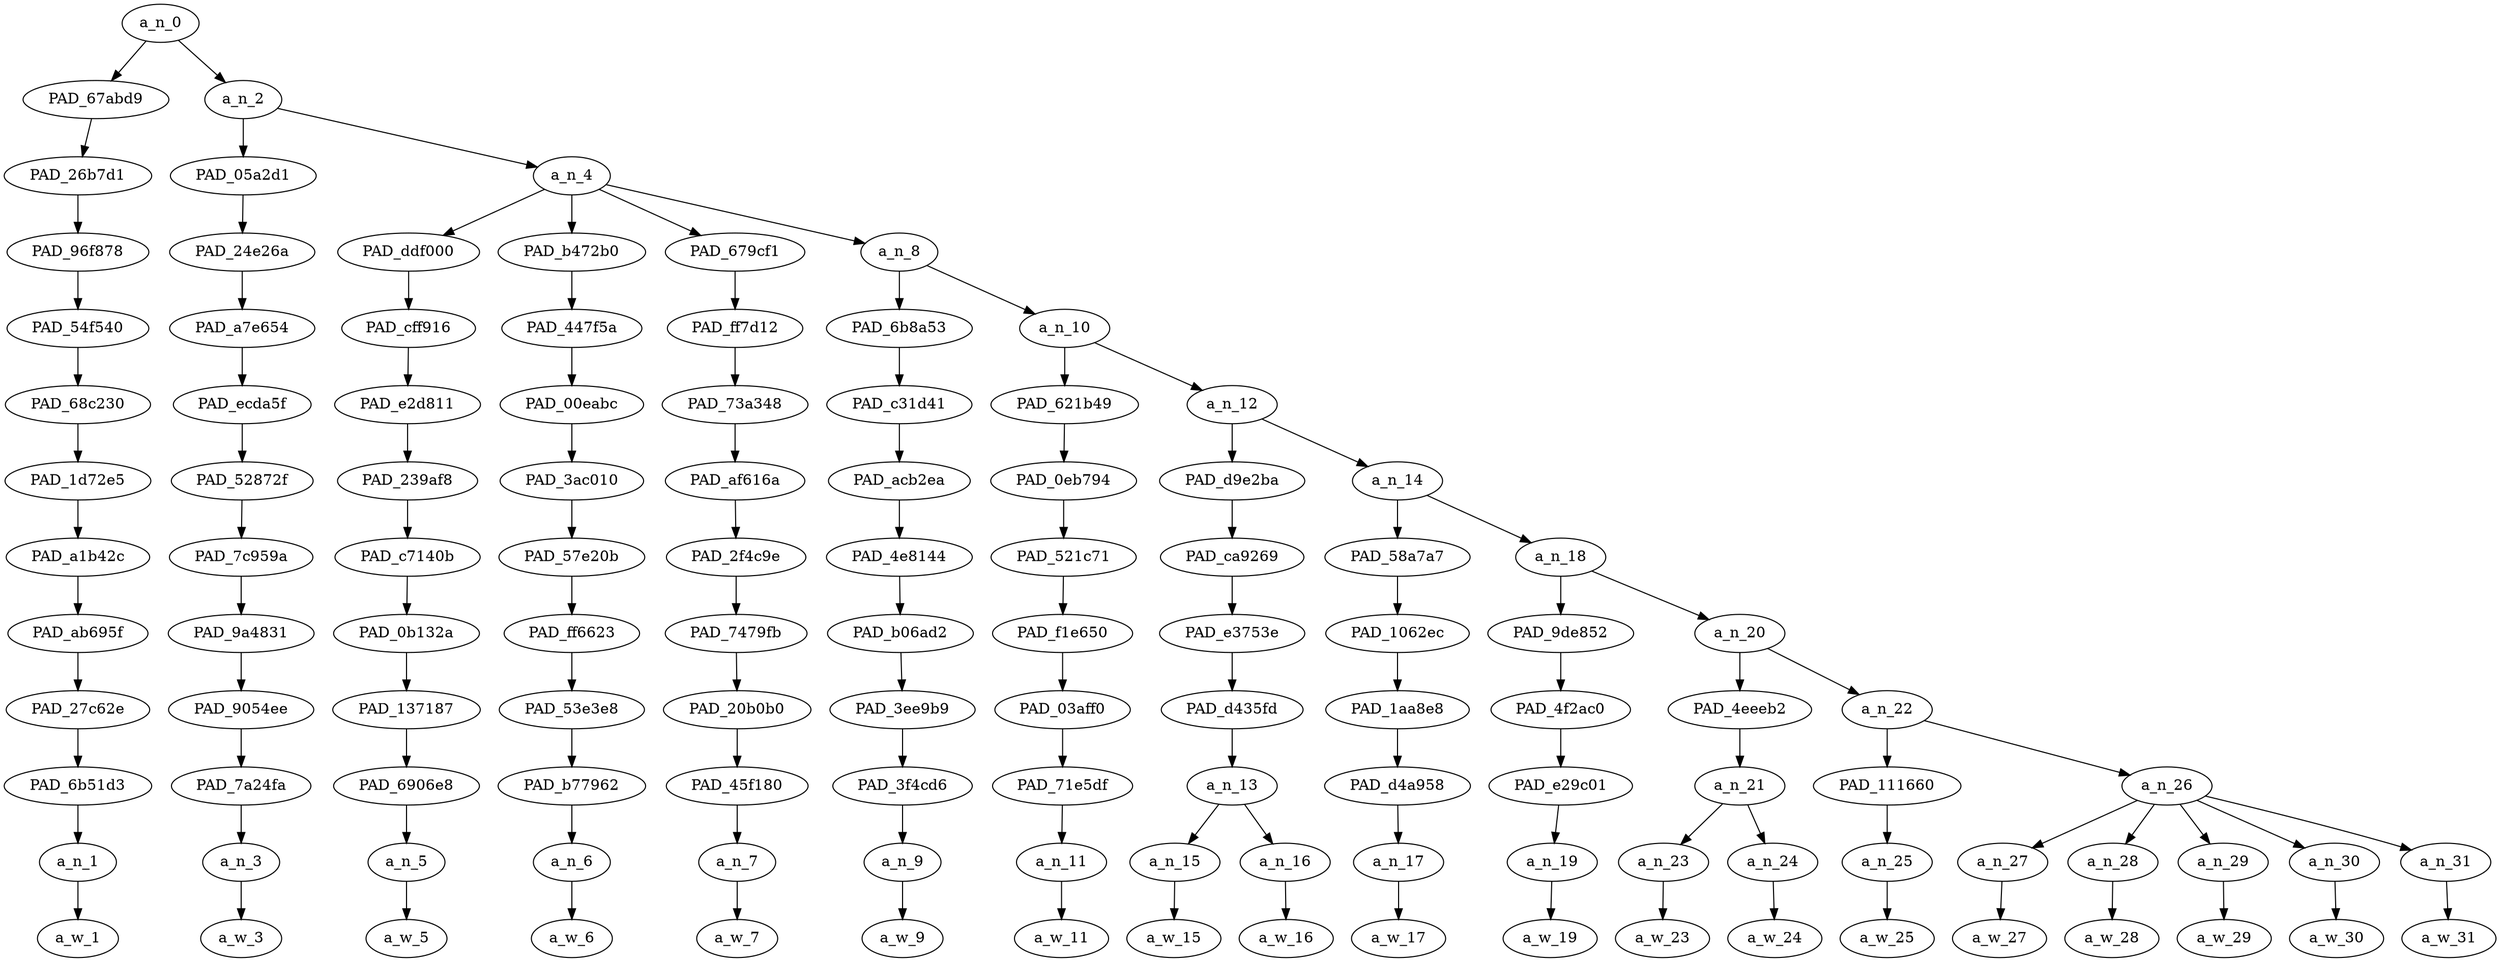 strict digraph "" {
	a_n_0	[div_dir=-1,
		index=0,
		level=12,
		pos="1.201171875,12!",
		text_span="[0, 1, 2, 3, 4, 5, 6, 7, 8, 9, 10, 11, 12, 13, 14, 15, 16, 17, 18]",
		value=0.99999998];
	PAD_67abd9	[div_dir=-1,
		index=0,
		level=11,
		pos="0.0,11!",
		text_span="[0]",
		value=0.10113336];
	a_n_0 -> PAD_67abd9;
	a_n_2	[div_dir=-1,
		index=1,
		level=11,
		pos="2.40234375,11!",
		text_span="[1, 2, 3, 4, 5, 6, 7, 8, 9, 10, 11, 12, 13, 14, 15, 16, 17, 18]",
		value=0.89865515];
	a_n_0 -> a_n_2;
	PAD_26b7d1	[div_dir=-1,
		index=0,
		level=10,
		pos="0.0,10!",
		text_span="[0]",
		value=0.10113336];
	PAD_67abd9 -> PAD_26b7d1;
	PAD_96f878	[div_dir=-1,
		index=0,
		level=9,
		pos="0.0,9!",
		text_span="[0]",
		value=0.10113336];
	PAD_26b7d1 -> PAD_96f878;
	PAD_54f540	[div_dir=-1,
		index=0,
		level=8,
		pos="0.0,8!",
		text_span="[0]",
		value=0.10113336];
	PAD_96f878 -> PAD_54f540;
	PAD_68c230	[div_dir=-1,
		index=0,
		level=7,
		pos="0.0,7!",
		text_span="[0]",
		value=0.10113336];
	PAD_54f540 -> PAD_68c230;
	PAD_1d72e5	[div_dir=-1,
		index=0,
		level=6,
		pos="0.0,6!",
		text_span="[0]",
		value=0.10113336];
	PAD_68c230 -> PAD_1d72e5;
	PAD_a1b42c	[div_dir=-1,
		index=0,
		level=5,
		pos="0.0,5!",
		text_span="[0]",
		value=0.10113336];
	PAD_1d72e5 -> PAD_a1b42c;
	PAD_ab695f	[div_dir=-1,
		index=0,
		level=4,
		pos="0.0,4!",
		text_span="[0]",
		value=0.10113336];
	PAD_a1b42c -> PAD_ab695f;
	PAD_27c62e	[div_dir=-1,
		index=0,
		level=3,
		pos="0.0,3!",
		text_span="[0]",
		value=0.10113336];
	PAD_ab695f -> PAD_27c62e;
	PAD_6b51d3	[div_dir=-1,
		index=0,
		level=2,
		pos="0.0,2!",
		text_span="[0]",
		value=0.10113336];
	PAD_27c62e -> PAD_6b51d3;
	a_n_1	[div_dir=-1,
		index=0,
		level=1,
		pos="0.0,1!",
		text_span="[0]",
		value=0.10113336];
	PAD_6b51d3 -> a_n_1;
	a_w_1	[div_dir=0,
		index=0,
		level=0,
		pos="0,0!",
		text_span="[0]",
		value=feminists];
	a_n_1 -> a_w_1;
	PAD_05a2d1	[div_dir=-1,
		index=1,
		level=10,
		pos="1.0,10!",
		text_span="[1]",
		value=0.03381928];
	a_n_2 -> PAD_05a2d1;
	a_n_4	[div_dir=-1,
		index=2,
		level=10,
		pos="3.8046875,10!",
		text_span="[2, 3, 4, 5, 6, 7, 8, 9, 10, 11, 12, 13, 14, 15, 16, 17, 18]",
		value=0.86463245];
	a_n_2 -> a_n_4;
	PAD_24e26a	[div_dir=-1,
		index=1,
		level=9,
		pos="1.0,9!",
		text_span="[1]",
		value=0.03381928];
	PAD_05a2d1 -> PAD_24e26a;
	PAD_a7e654	[div_dir=-1,
		index=1,
		level=8,
		pos="1.0,8!",
		text_span="[1]",
		value=0.03381928];
	PAD_24e26a -> PAD_a7e654;
	PAD_ecda5f	[div_dir=-1,
		index=1,
		level=7,
		pos="1.0,7!",
		text_span="[1]",
		value=0.03381928];
	PAD_a7e654 -> PAD_ecda5f;
	PAD_52872f	[div_dir=-1,
		index=1,
		level=6,
		pos="1.0,6!",
		text_span="[1]",
		value=0.03381928];
	PAD_ecda5f -> PAD_52872f;
	PAD_7c959a	[div_dir=-1,
		index=1,
		level=5,
		pos="1.0,5!",
		text_span="[1]",
		value=0.03381928];
	PAD_52872f -> PAD_7c959a;
	PAD_9a4831	[div_dir=-1,
		index=1,
		level=4,
		pos="1.0,4!",
		text_span="[1]",
		value=0.03381928];
	PAD_7c959a -> PAD_9a4831;
	PAD_9054ee	[div_dir=-1,
		index=1,
		level=3,
		pos="1.0,3!",
		text_span="[1]",
		value=0.03381928];
	PAD_9a4831 -> PAD_9054ee;
	PAD_7a24fa	[div_dir=-1,
		index=1,
		level=2,
		pos="1.0,2!",
		text_span="[1]",
		value=0.03381928];
	PAD_9054ee -> PAD_7a24fa;
	a_n_3	[div_dir=-1,
		index=1,
		level=1,
		pos="1.0,1!",
		text_span="[1]",
		value=0.03381928];
	PAD_7a24fa -> a_n_3;
	a_w_3	[div_dir=0,
		index=1,
		level=0,
		pos="1,0!",
		text_span="[1]",
		value=are];
	a_n_3 -> a_w_3;
	PAD_ddf000	[div_dir=-1,
		index=2,
		level=9,
		pos="2.0,9!",
		text_span="[2]",
		value=0.03144215];
	a_n_4 -> PAD_ddf000;
	PAD_b472b0	[div_dir=1,
		index=3,
		level=9,
		pos="3.0,9!",
		text_span="[3]",
		value=0.04727700];
	a_n_4 -> PAD_b472b0;
	PAD_679cf1	[div_dir=-1,
		index=4,
		level=9,
		pos="4.0,9!",
		text_span="[4]",
		value=0.05698845];
	a_n_4 -> PAD_679cf1;
	a_n_8	[div_dir=-1,
		index=5,
		level=9,
		pos="6.21875,9!",
		text_span="[5, 6, 7, 8, 9, 10, 11, 12, 13, 14, 15, 16, 17, 18]",
		value=0.72875037];
	a_n_4 -> a_n_8;
	PAD_cff916	[div_dir=-1,
		index=2,
		level=8,
		pos="2.0,8!",
		text_span="[2]",
		value=0.03144215];
	PAD_ddf000 -> PAD_cff916;
	PAD_e2d811	[div_dir=-1,
		index=2,
		level=7,
		pos="2.0,7!",
		text_span="[2]",
		value=0.03144215];
	PAD_cff916 -> PAD_e2d811;
	PAD_239af8	[div_dir=-1,
		index=2,
		level=6,
		pos="2.0,6!",
		text_span="[2]",
		value=0.03144215];
	PAD_e2d811 -> PAD_239af8;
	PAD_c7140b	[div_dir=-1,
		index=2,
		level=5,
		pos="2.0,5!",
		text_span="[2]",
		value=0.03144215];
	PAD_239af8 -> PAD_c7140b;
	PAD_0b132a	[div_dir=-1,
		index=2,
		level=4,
		pos="2.0,4!",
		text_span="[2]",
		value=0.03144215];
	PAD_c7140b -> PAD_0b132a;
	PAD_137187	[div_dir=-1,
		index=2,
		level=3,
		pos="2.0,3!",
		text_span="[2]",
		value=0.03144215];
	PAD_0b132a -> PAD_137187;
	PAD_6906e8	[div_dir=-1,
		index=2,
		level=2,
		pos="2.0,2!",
		text_span="[2]",
		value=0.03144215];
	PAD_137187 -> PAD_6906e8;
	a_n_5	[div_dir=-1,
		index=2,
		level=1,
		pos="2.0,1!",
		text_span="[2]",
		value=0.03144215];
	PAD_6906e8 -> a_n_5;
	a_w_5	[div_dir=0,
		index=2,
		level=0,
		pos="2,0!",
		text_span="[2]",
		value=the];
	a_n_5 -> a_w_5;
	PAD_447f5a	[div_dir=1,
		index=3,
		level=8,
		pos="3.0,8!",
		text_span="[3]",
		value=0.04727700];
	PAD_b472b0 -> PAD_447f5a;
	PAD_00eabc	[div_dir=1,
		index=3,
		level=7,
		pos="3.0,7!",
		text_span="[3]",
		value=0.04727700];
	PAD_447f5a -> PAD_00eabc;
	PAD_3ac010	[div_dir=1,
		index=3,
		level=6,
		pos="3.0,6!",
		text_span="[3]",
		value=0.04727700];
	PAD_00eabc -> PAD_3ac010;
	PAD_57e20b	[div_dir=1,
		index=3,
		level=5,
		pos="3.0,5!",
		text_span="[3]",
		value=0.04727700];
	PAD_3ac010 -> PAD_57e20b;
	PAD_ff6623	[div_dir=1,
		index=3,
		level=4,
		pos="3.0,4!",
		text_span="[3]",
		value=0.04727700];
	PAD_57e20b -> PAD_ff6623;
	PAD_53e3e8	[div_dir=1,
		index=3,
		level=3,
		pos="3.0,3!",
		text_span="[3]",
		value=0.04727700];
	PAD_ff6623 -> PAD_53e3e8;
	PAD_b77962	[div_dir=1,
		index=3,
		level=2,
		pos="3.0,2!",
		text_span="[3]",
		value=0.04727700];
	PAD_53e3e8 -> PAD_b77962;
	a_n_6	[div_dir=1,
		index=3,
		level=1,
		pos="3.0,1!",
		text_span="[3]",
		value=0.04727700];
	PAD_b77962 -> a_n_6;
	a_w_6	[div_dir=0,
		index=3,
		level=0,
		pos="3,0!",
		text_span="[3]",
		value=gender];
	a_n_6 -> a_w_6;
	PAD_ff7d12	[div_dir=-1,
		index=4,
		level=8,
		pos="4.0,8!",
		text_span="[4]",
		value=0.05698845];
	PAD_679cf1 -> PAD_ff7d12;
	PAD_73a348	[div_dir=-1,
		index=4,
		level=7,
		pos="4.0,7!",
		text_span="[4]",
		value=0.05698845];
	PAD_ff7d12 -> PAD_73a348;
	PAD_af616a	[div_dir=-1,
		index=4,
		level=6,
		pos="4.0,6!",
		text_span="[4]",
		value=0.05698845];
	PAD_73a348 -> PAD_af616a;
	PAD_2f4c9e	[div_dir=-1,
		index=4,
		level=5,
		pos="4.0,5!",
		text_span="[4]",
		value=0.05698845];
	PAD_af616a -> PAD_2f4c9e;
	PAD_7479fb	[div_dir=-1,
		index=4,
		level=4,
		pos="4.0,4!",
		text_span="[4]",
		value=0.05698845];
	PAD_2f4c9e -> PAD_7479fb;
	PAD_20b0b0	[div_dir=-1,
		index=4,
		level=3,
		pos="4.0,3!",
		text_span="[4]",
		value=0.05698845];
	PAD_7479fb -> PAD_20b0b0;
	PAD_45f180	[div_dir=-1,
		index=4,
		level=2,
		pos="4.0,2!",
		text_span="[4]",
		value=0.05698845];
	PAD_20b0b0 -> PAD_45f180;
	a_n_7	[div_dir=-1,
		index=4,
		level=1,
		pos="4.0,1!",
		text_span="[4]",
		value=0.05698845];
	PAD_45f180 -> a_n_7;
	a_w_7	[div_dir=0,
		index=4,
		level=0,
		pos="4,0!",
		text_span="[4]",
		value=counter];
	a_n_7 -> a_w_7;
	PAD_6b8a53	[div_dir=1,
		index=5,
		level=8,
		pos="5.0,8!",
		text_span="[5]",
		value=0.02451695];
	a_n_8 -> PAD_6b8a53;
	a_n_10	[div_dir=-1,
		index=6,
		level=8,
		pos="7.4375,8!",
		text_span="[6, 7, 8, 9, 10, 11, 12, 13, 14, 15, 16, 17, 18]",
		value=0.70408595];
	a_n_8 -> a_n_10;
	PAD_c31d41	[div_dir=1,
		index=5,
		level=7,
		pos="5.0,7!",
		text_span="[5]",
		value=0.02451695];
	PAD_6b8a53 -> PAD_c31d41;
	PAD_acb2ea	[div_dir=1,
		index=5,
		level=6,
		pos="5.0,6!",
		text_span="[5]",
		value=0.02451695];
	PAD_c31d41 -> PAD_acb2ea;
	PAD_4e8144	[div_dir=1,
		index=5,
		level=5,
		pos="5.0,5!",
		text_span="[5]",
		value=0.02451695];
	PAD_acb2ea -> PAD_4e8144;
	PAD_b06ad2	[div_dir=1,
		index=5,
		level=4,
		pos="5.0,4!",
		text_span="[5]",
		value=0.02451695];
	PAD_4e8144 -> PAD_b06ad2;
	PAD_3ee9b9	[div_dir=1,
		index=5,
		level=3,
		pos="5.0,3!",
		text_span="[5]",
		value=0.02451695];
	PAD_b06ad2 -> PAD_3ee9b9;
	PAD_3f4cd6	[div_dir=1,
		index=5,
		level=2,
		pos="5.0,2!",
		text_span="[5]",
		value=0.02451695];
	PAD_3ee9b9 -> PAD_3f4cd6;
	a_n_9	[div_dir=1,
		index=5,
		level=1,
		pos="5.0,1!",
		text_span="[5]",
		value=0.02451695];
	PAD_3f4cd6 -> a_n_9;
	a_w_9	[div_dir=0,
		index=5,
		level=0,
		pos="5,0!",
		text_span="[5]",
		value=to];
	a_n_9 -> a_w_9;
	PAD_621b49	[div_dir=-1,
		index=6,
		level=7,
		pos="6.0,7!",
		text_span="[6]",
		value=0.04731355];
	a_n_10 -> PAD_621b49;
	a_n_12	[div_dir=-1,
		index=7,
		level=7,
		pos="8.875,7!",
		text_span="[7, 8, 9, 10, 11, 12, 13, 14, 15, 16, 17, 18]",
		value=0.65661816];
	a_n_10 -> a_n_12;
	PAD_0eb794	[div_dir=-1,
		index=6,
		level=6,
		pos="6.0,6!",
		text_span="[6]",
		value=0.04731355];
	PAD_621b49 -> PAD_0eb794;
	PAD_521c71	[div_dir=-1,
		index=6,
		level=5,
		pos="6.0,5!",
		text_span="[6]",
		value=0.04731355];
	PAD_0eb794 -> PAD_521c71;
	PAD_f1e650	[div_dir=-1,
		index=6,
		level=4,
		pos="6.0,4!",
		text_span="[6]",
		value=0.04731355];
	PAD_521c71 -> PAD_f1e650;
	PAD_03aff0	[div_dir=-1,
		index=6,
		level=3,
		pos="6.0,3!",
		text_span="[6]",
		value=0.04731355];
	PAD_f1e650 -> PAD_03aff0;
	PAD_71e5df	[div_dir=-1,
		index=6,
		level=2,
		pos="6.0,2!",
		text_span="[6]",
		value=0.04731355];
	PAD_03aff0 -> PAD_71e5df;
	a_n_11	[div_dir=-1,
		index=6,
		level=1,
		pos="6.0,1!",
		text_span="[6]",
		value=0.04731355];
	PAD_71e5df -> a_n_11;
	a_w_11	[div_dir=0,
		index=6,
		level=0,
		pos="6,0!",
		text_span="[6]",
		value=how];
	a_n_11 -> a_w_11;
	PAD_d9e2ba	[div_dir=-1,
		index=7,
		level=6,
		pos="7.5,6!",
		text_span="[7, 8]",
		value=0.22715651];
	a_n_12 -> PAD_d9e2ba;
	a_n_14	[div_dir=-1,
		index=8,
		level=6,
		pos="10.25,6!",
		text_span="[9, 10, 11, 12, 13, 14, 15, 16, 17, 18]",
		value=0.42933083];
	a_n_12 -> a_n_14;
	PAD_ca9269	[div_dir=-1,
		index=7,
		level=5,
		pos="7.5,5!",
		text_span="[7, 8]",
		value=0.22715651];
	PAD_d9e2ba -> PAD_ca9269;
	PAD_e3753e	[div_dir=-1,
		index=7,
		level=4,
		pos="7.5,4!",
		text_span="[7, 8]",
		value=0.22715651];
	PAD_ca9269 -> PAD_e3753e;
	PAD_d435fd	[div_dir=-1,
		index=7,
		level=3,
		pos="7.5,3!",
		text_span="[7, 8]",
		value=0.22715651];
	PAD_e3753e -> PAD_d435fd;
	a_n_13	[div_dir=-1,
		index=7,
		level=2,
		pos="7.5,2!",
		text_span="[7, 8]",
		value=0.22715651];
	PAD_d435fd -> a_n_13;
	a_n_15	[div_dir=-1,
		index=7,
		level=1,
		pos="7.0,1!",
		text_span="[7]",
		value=0.14545634];
	a_n_13 -> a_n_15;
	a_n_16	[div_dir=1,
		index=8,
		level=1,
		pos="8.0,1!",
		text_span="[8]",
		value=0.08151701];
	a_n_13 -> a_n_16;
	a_w_15	[div_dir=0,
		index=7,
		level=0,
		pos="7,0!",
		text_span="[7]",
		value=muslim];
	a_n_15 -> a_w_15;
	a_w_16	[div_dir=0,
		index=8,
		level=0,
		pos="8,0!",
		text_span="[8]",
		value=males];
	a_n_16 -> a_w_16;
	PAD_58a7a7	[div_dir=-1,
		index=8,
		level=5,
		pos="9.0,5!",
		text_span="[9]",
		value=0.03960121];
	a_n_14 -> PAD_58a7a7;
	a_n_18	[div_dir=-1,
		index=9,
		level=5,
		pos="11.5,5!",
		text_span="[10, 11, 12, 13, 14, 15, 16, 17, 18]",
		value=0.38966973];
	a_n_14 -> a_n_18;
	PAD_1062ec	[div_dir=-1,
		index=8,
		level=4,
		pos="9.0,4!",
		text_span="[9]",
		value=0.03960121];
	PAD_58a7a7 -> PAD_1062ec;
	PAD_1aa8e8	[div_dir=-1,
		index=8,
		level=3,
		pos="9.0,3!",
		text_span="[9]",
		value=0.03960121];
	PAD_1062ec -> PAD_1aa8e8;
	PAD_d4a958	[div_dir=-1,
		index=8,
		level=2,
		pos="9.0,2!",
		text_span="[9]",
		value=0.03960121];
	PAD_1aa8e8 -> PAD_d4a958;
	a_n_17	[div_dir=-1,
		index=9,
		level=1,
		pos="9.0,1!",
		text_span="[9]",
		value=0.03960121];
	PAD_d4a958 -> a_n_17;
	a_w_17	[div_dir=0,
		index=9,
		level=0,
		pos="9,0!",
		text_span="[9]",
		value=think];
	a_n_17 -> a_w_17;
	PAD_9de852	[div_dir=-1,
		index=9,
		level=4,
		pos="10.0,4!",
		text_span="[10]",
		value=0.02344980];
	a_n_18 -> PAD_9de852;
	a_n_20	[div_dir=-1,
		index=10,
		level=4,
		pos="13.0,4!",
		text_span="[11, 12, 13, 14, 15, 16, 17, 18]",
		value=0.36617095];
	a_n_18 -> a_n_20;
	PAD_4f2ac0	[div_dir=-1,
		index=9,
		level=3,
		pos="10.0,3!",
		text_span="[10]",
		value=0.02344980];
	PAD_9de852 -> PAD_4f2ac0;
	PAD_e29c01	[div_dir=-1,
		index=9,
		level=2,
		pos="10.0,2!",
		text_span="[10]",
		value=0.02344980];
	PAD_4f2ac0 -> PAD_e29c01;
	a_n_19	[div_dir=-1,
		index=10,
		level=1,
		pos="10.0,1!",
		text_span="[10]",
		value=0.02344980];
	PAD_e29c01 -> a_n_19;
	a_w_19	[div_dir=0,
		index=10,
		level=0,
		pos="10,0!",
		text_span="[10]",
		value=of];
	a_n_19 -> a_w_19;
	PAD_4eeeb2	[div_dir=-1,
		index=10,
		level=3,
		pos="11.5,3!",
		text_span="[11, 12]",
		value=0.06589241];
	a_n_20 -> PAD_4eeeb2;
	a_n_22	[div_dir=-1,
		index=11,
		level=3,
		pos="14.5,3!",
		text_span="[13, 14, 15, 16, 17, 18]",
		value=0.30024544];
	a_n_20 -> a_n_22;
	a_n_21	[div_dir=-1,
		index=10,
		level=2,
		pos="11.5,2!",
		text_span="[11, 12]",
		value=0.06589241];
	PAD_4eeeb2 -> a_n_21;
	a_n_23	[div_dir=-1,
		index=11,
		level=1,
		pos="11.0,1!",
		text_span="[11]",
		value=0.02819631];
	a_n_21 -> a_n_23;
	a_n_24	[div_dir=-1,
		index=12,
		level=1,
		pos="12.0,1!",
		text_span="[12]",
		value=0.03767440];
	a_n_21 -> a_n_24;
	a_w_23	[div_dir=0,
		index=11,
		level=0,
		pos="11,0!",
		text_span="[11]",
		value=all];
	a_n_23 -> a_w_23;
	a_w_24	[div_dir=0,
		index=12,
		level=0,
		pos="12,0!",
		text_span="[12]",
		value=women];
	a_n_24 -> a_w_24;
	PAD_111660	[div_dir=-1,
		index=11,
		level=2,
		pos="13.0,2!",
		text_span="[13]",
		value=0.02506336];
	a_n_22 -> PAD_111660;
	a_n_26	[div_dir=-1,
		index=12,
		level=2,
		pos="16.0,2!",
		text_span="[14, 15, 16, 17, 18]",
		value=0.27515675];
	a_n_22 -> a_n_26;
	a_n_25	[div_dir=-1,
		index=13,
		level=1,
		pos="13.0,1!",
		text_span="[13]",
		value=0.02506336];
	PAD_111660 -> a_n_25;
	a_w_25	[div_dir=0,
		index=13,
		level=0,
		pos="13,0!",
		text_span="[13]",
		value=in];
	a_n_25 -> a_w_25;
	a_n_27	[div_dir=-1,
		index=14,
		level=1,
		pos="14.0,1!",
		text_span="[14]",
		value=0.02893992];
	a_n_26 -> a_n_27;
	a_n_28	[div_dir=-1,
		index=15,
		level=1,
		pos="15.0,1!",
		text_span="[15]",
		value=0.05083309];
	a_n_26 -> a_n_28;
	a_n_29	[div_dir=1,
		index=16,
		level=1,
		pos="16.0,1!",
		text_span="[16]",
		value=0.08412591];
	a_n_26 -> a_n_29;
	a_n_30	[div_dir=-1,
		index=17,
		level=1,
		pos="17.0,1!",
		text_span="[17]",
		value=0.05725387];
	a_n_26 -> a_n_30;
	a_n_31	[div_dir=-1,
		index=18,
		level=1,
		pos="18.0,1!",
		text_span="[18]",
		value=0.05398229];
	a_n_26 -> a_n_31;
	a_w_27	[div_dir=0,
		index=14,
		level=0,
		pos="14,0!",
		text_span="[14]",
		value=the1];
	a_n_27 -> a_w_27;
	a_w_28	[div_dir=0,
		index=15,
		level=0,
		pos="15,0!",
		text_span="[15]",
		value=world];
	a_n_28 -> a_w_28;
	a_w_29	[div_dir=0,
		index=16,
		level=0,
		pos="16,0!",
		text_span="[16]",
		value=feminism];
	a_n_29 -> a_w_29;
	a_w_30	[div_dir=0,
		index=17,
		level=0,
		pos="17,0!",
		text_span="[17]",
		value=feminist];
	a_n_30 -> a_w_30;
	a_w_31	[div_dir=0,
		index=18,
		level=0,
		pos="18,0!",
		text_span="[18]",
		value="<user>"];
	a_n_31 -> a_w_31;
}
